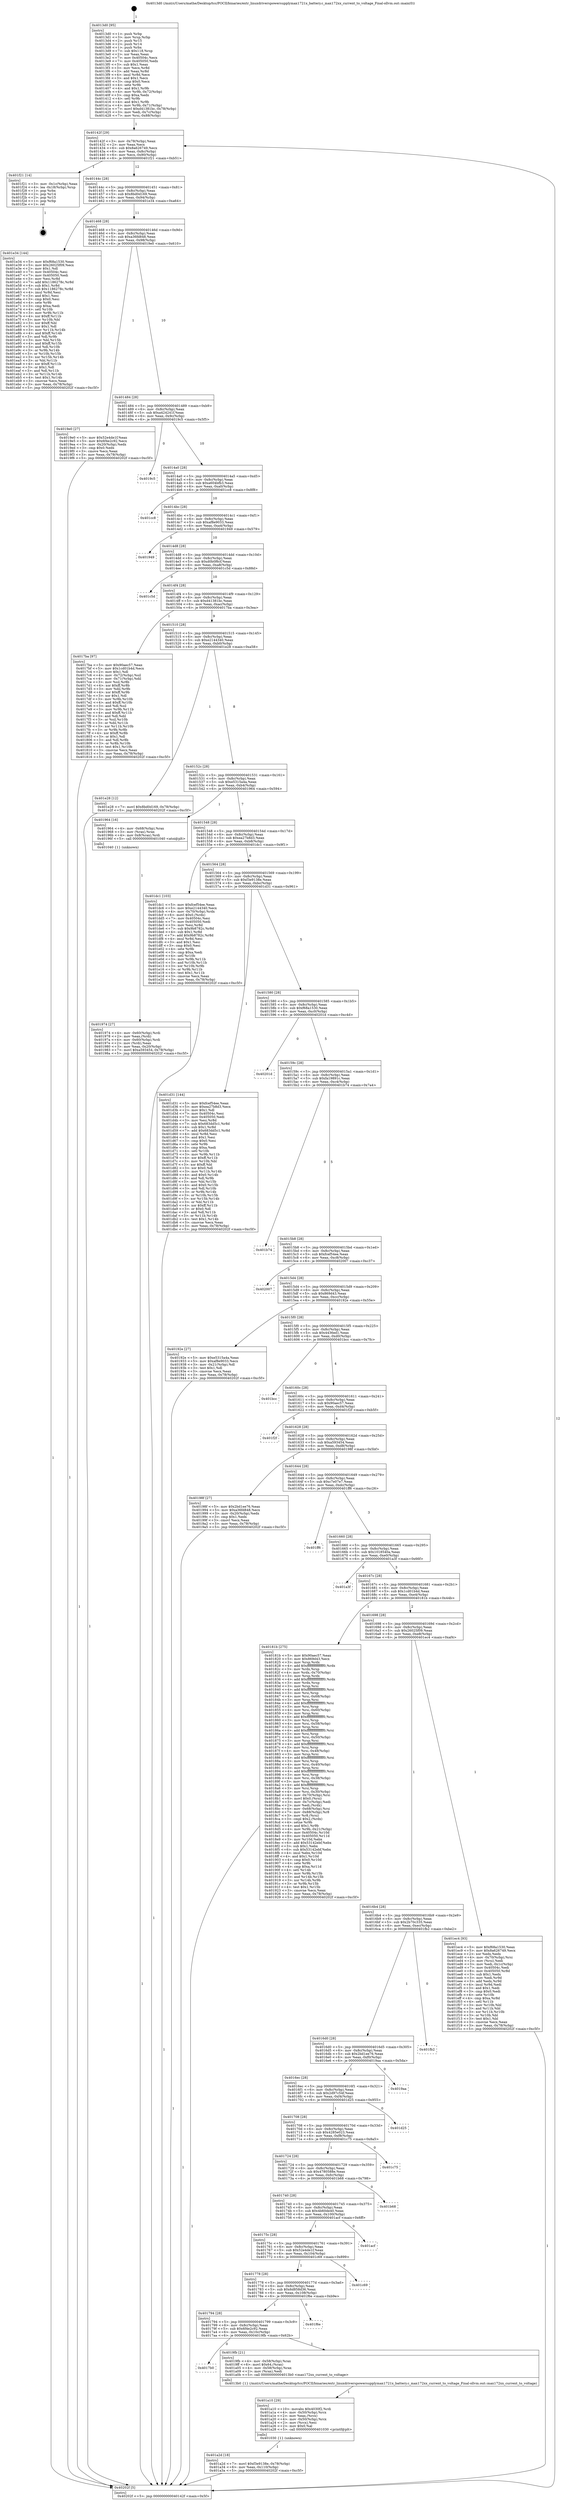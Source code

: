 digraph "0x4013d0" {
  label = "0x4013d0 (/mnt/c/Users/mathe/Desktop/tcc/POCII/binaries/extr_linuxdriverspowersupplymax1721x_battery.c_max172xx_current_to_voltage_Final-ollvm.out::main(0))"
  labelloc = "t"
  node[shape=record]

  Entry [label="",width=0.3,height=0.3,shape=circle,fillcolor=black,style=filled]
  "0x40142f" [label="{
     0x40142f [29]\l
     | [instrs]\l
     &nbsp;&nbsp;0x40142f \<+3\>: mov -0x78(%rbp),%eax\l
     &nbsp;&nbsp;0x401432 \<+2\>: mov %eax,%ecx\l
     &nbsp;&nbsp;0x401434 \<+6\>: sub $0x8a626749,%ecx\l
     &nbsp;&nbsp;0x40143a \<+6\>: mov %eax,-0x8c(%rbp)\l
     &nbsp;&nbsp;0x401440 \<+6\>: mov %ecx,-0x90(%rbp)\l
     &nbsp;&nbsp;0x401446 \<+6\>: je 0000000000401f21 \<main+0xb51\>\l
  }"]
  "0x401f21" [label="{
     0x401f21 [14]\l
     | [instrs]\l
     &nbsp;&nbsp;0x401f21 \<+3\>: mov -0x1c(%rbp),%eax\l
     &nbsp;&nbsp;0x401f24 \<+4\>: lea -0x18(%rbp),%rsp\l
     &nbsp;&nbsp;0x401f28 \<+1\>: pop %rbx\l
     &nbsp;&nbsp;0x401f29 \<+2\>: pop %r14\l
     &nbsp;&nbsp;0x401f2b \<+2\>: pop %r15\l
     &nbsp;&nbsp;0x401f2d \<+1\>: pop %rbp\l
     &nbsp;&nbsp;0x401f2e \<+1\>: ret\l
  }"]
  "0x40144c" [label="{
     0x40144c [28]\l
     | [instrs]\l
     &nbsp;&nbsp;0x40144c \<+5\>: jmp 0000000000401451 \<main+0x81\>\l
     &nbsp;&nbsp;0x401451 \<+6\>: mov -0x8c(%rbp),%eax\l
     &nbsp;&nbsp;0x401457 \<+5\>: sub $0x8bd0d169,%eax\l
     &nbsp;&nbsp;0x40145c \<+6\>: mov %eax,-0x94(%rbp)\l
     &nbsp;&nbsp;0x401462 \<+6\>: je 0000000000401e34 \<main+0xa64\>\l
  }"]
  Exit [label="",width=0.3,height=0.3,shape=circle,fillcolor=black,style=filled,peripheries=2]
  "0x401e34" [label="{
     0x401e34 [144]\l
     | [instrs]\l
     &nbsp;&nbsp;0x401e34 \<+5\>: mov $0xf68a1530,%eax\l
     &nbsp;&nbsp;0x401e39 \<+5\>: mov $0x26025f09,%ecx\l
     &nbsp;&nbsp;0x401e3e \<+2\>: mov $0x1,%dl\l
     &nbsp;&nbsp;0x401e40 \<+7\>: mov 0x40504c,%esi\l
     &nbsp;&nbsp;0x401e47 \<+7\>: mov 0x405050,%edi\l
     &nbsp;&nbsp;0x401e4e \<+3\>: mov %esi,%r8d\l
     &nbsp;&nbsp;0x401e51 \<+7\>: add $0x1186278c,%r8d\l
     &nbsp;&nbsp;0x401e58 \<+4\>: sub $0x1,%r8d\l
     &nbsp;&nbsp;0x401e5c \<+7\>: sub $0x1186278c,%r8d\l
     &nbsp;&nbsp;0x401e63 \<+4\>: imul %r8d,%esi\l
     &nbsp;&nbsp;0x401e67 \<+3\>: and $0x1,%esi\l
     &nbsp;&nbsp;0x401e6a \<+3\>: cmp $0x0,%esi\l
     &nbsp;&nbsp;0x401e6d \<+4\>: sete %r9b\l
     &nbsp;&nbsp;0x401e71 \<+3\>: cmp $0xa,%edi\l
     &nbsp;&nbsp;0x401e74 \<+4\>: setl %r10b\l
     &nbsp;&nbsp;0x401e78 \<+3\>: mov %r9b,%r11b\l
     &nbsp;&nbsp;0x401e7b \<+4\>: xor $0xff,%r11b\l
     &nbsp;&nbsp;0x401e7f \<+3\>: mov %r10b,%bl\l
     &nbsp;&nbsp;0x401e82 \<+3\>: xor $0xff,%bl\l
     &nbsp;&nbsp;0x401e85 \<+3\>: xor $0x1,%dl\l
     &nbsp;&nbsp;0x401e88 \<+3\>: mov %r11b,%r14b\l
     &nbsp;&nbsp;0x401e8b \<+4\>: and $0xff,%r14b\l
     &nbsp;&nbsp;0x401e8f \<+3\>: and %dl,%r9b\l
     &nbsp;&nbsp;0x401e92 \<+3\>: mov %bl,%r15b\l
     &nbsp;&nbsp;0x401e95 \<+4\>: and $0xff,%r15b\l
     &nbsp;&nbsp;0x401e99 \<+3\>: and %dl,%r10b\l
     &nbsp;&nbsp;0x401e9c \<+3\>: or %r9b,%r14b\l
     &nbsp;&nbsp;0x401e9f \<+3\>: or %r10b,%r15b\l
     &nbsp;&nbsp;0x401ea2 \<+3\>: xor %r15b,%r14b\l
     &nbsp;&nbsp;0x401ea5 \<+3\>: or %bl,%r11b\l
     &nbsp;&nbsp;0x401ea8 \<+4\>: xor $0xff,%r11b\l
     &nbsp;&nbsp;0x401eac \<+3\>: or $0x1,%dl\l
     &nbsp;&nbsp;0x401eaf \<+3\>: and %dl,%r11b\l
     &nbsp;&nbsp;0x401eb2 \<+3\>: or %r11b,%r14b\l
     &nbsp;&nbsp;0x401eb5 \<+4\>: test $0x1,%r14b\l
     &nbsp;&nbsp;0x401eb9 \<+3\>: cmovne %ecx,%eax\l
     &nbsp;&nbsp;0x401ebc \<+3\>: mov %eax,-0x78(%rbp)\l
     &nbsp;&nbsp;0x401ebf \<+5\>: jmp 000000000040202f \<main+0xc5f\>\l
  }"]
  "0x401468" [label="{
     0x401468 [28]\l
     | [instrs]\l
     &nbsp;&nbsp;0x401468 \<+5\>: jmp 000000000040146d \<main+0x9d\>\l
     &nbsp;&nbsp;0x40146d \<+6\>: mov -0x8c(%rbp),%eax\l
     &nbsp;&nbsp;0x401473 \<+5\>: sub $0xa36fd848,%eax\l
     &nbsp;&nbsp;0x401478 \<+6\>: mov %eax,-0x98(%rbp)\l
     &nbsp;&nbsp;0x40147e \<+6\>: je 00000000004019e0 \<main+0x610\>\l
  }"]
  "0x401a2d" [label="{
     0x401a2d [18]\l
     | [instrs]\l
     &nbsp;&nbsp;0x401a2d \<+7\>: movl $0xf3e9138e,-0x78(%rbp)\l
     &nbsp;&nbsp;0x401a34 \<+6\>: mov %eax,-0x110(%rbp)\l
     &nbsp;&nbsp;0x401a3a \<+5\>: jmp 000000000040202f \<main+0xc5f\>\l
  }"]
  "0x4019e0" [label="{
     0x4019e0 [27]\l
     | [instrs]\l
     &nbsp;&nbsp;0x4019e0 \<+5\>: mov $0x52e4de1f,%eax\l
     &nbsp;&nbsp;0x4019e5 \<+5\>: mov $0x6f4e2c92,%ecx\l
     &nbsp;&nbsp;0x4019ea \<+3\>: mov -0x20(%rbp),%edx\l
     &nbsp;&nbsp;0x4019ed \<+3\>: cmp $0x0,%edx\l
     &nbsp;&nbsp;0x4019f0 \<+3\>: cmove %ecx,%eax\l
     &nbsp;&nbsp;0x4019f3 \<+3\>: mov %eax,-0x78(%rbp)\l
     &nbsp;&nbsp;0x4019f6 \<+5\>: jmp 000000000040202f \<main+0xc5f\>\l
  }"]
  "0x401484" [label="{
     0x401484 [28]\l
     | [instrs]\l
     &nbsp;&nbsp;0x401484 \<+5\>: jmp 0000000000401489 \<main+0xb9\>\l
     &nbsp;&nbsp;0x401489 \<+6\>: mov -0x8c(%rbp),%eax\l
     &nbsp;&nbsp;0x40148f \<+5\>: sub $0xa424241f,%eax\l
     &nbsp;&nbsp;0x401494 \<+6\>: mov %eax,-0x9c(%rbp)\l
     &nbsp;&nbsp;0x40149a \<+6\>: je 00000000004019c5 \<main+0x5f5\>\l
  }"]
  "0x401a10" [label="{
     0x401a10 [29]\l
     | [instrs]\l
     &nbsp;&nbsp;0x401a10 \<+10\>: movabs $0x4030f2,%rdi\l
     &nbsp;&nbsp;0x401a1a \<+4\>: mov -0x50(%rbp),%rcx\l
     &nbsp;&nbsp;0x401a1e \<+2\>: mov %eax,(%rcx)\l
     &nbsp;&nbsp;0x401a20 \<+4\>: mov -0x50(%rbp),%rcx\l
     &nbsp;&nbsp;0x401a24 \<+2\>: mov (%rcx),%esi\l
     &nbsp;&nbsp;0x401a26 \<+2\>: mov $0x0,%al\l
     &nbsp;&nbsp;0x401a28 \<+5\>: call 0000000000401030 \<printf@plt\>\l
     | [calls]\l
     &nbsp;&nbsp;0x401030 \{1\} (unknown)\l
  }"]
  "0x4019c5" [label="{
     0x4019c5\l
  }", style=dashed]
  "0x4014a0" [label="{
     0x4014a0 [28]\l
     | [instrs]\l
     &nbsp;&nbsp;0x4014a0 \<+5\>: jmp 00000000004014a5 \<main+0xd5\>\l
     &nbsp;&nbsp;0x4014a5 \<+6\>: mov -0x8c(%rbp),%eax\l
     &nbsp;&nbsp;0x4014ab \<+5\>: sub $0xa604bfb3,%eax\l
     &nbsp;&nbsp;0x4014b0 \<+6\>: mov %eax,-0xa0(%rbp)\l
     &nbsp;&nbsp;0x4014b6 \<+6\>: je 0000000000401cc8 \<main+0x8f8\>\l
  }"]
  "0x4017b0" [label="{
     0x4017b0\l
  }", style=dashed]
  "0x401cc8" [label="{
     0x401cc8\l
  }", style=dashed]
  "0x4014bc" [label="{
     0x4014bc [28]\l
     | [instrs]\l
     &nbsp;&nbsp;0x4014bc \<+5\>: jmp 00000000004014c1 \<main+0xf1\>\l
     &nbsp;&nbsp;0x4014c1 \<+6\>: mov -0x8c(%rbp),%eax\l
     &nbsp;&nbsp;0x4014c7 \<+5\>: sub $0xaf8e9033,%eax\l
     &nbsp;&nbsp;0x4014cc \<+6\>: mov %eax,-0xa4(%rbp)\l
     &nbsp;&nbsp;0x4014d2 \<+6\>: je 0000000000401949 \<main+0x579\>\l
  }"]
  "0x4019fb" [label="{
     0x4019fb [21]\l
     | [instrs]\l
     &nbsp;&nbsp;0x4019fb \<+4\>: mov -0x58(%rbp),%rax\l
     &nbsp;&nbsp;0x4019ff \<+6\>: movl $0x64,(%rax)\l
     &nbsp;&nbsp;0x401a05 \<+4\>: mov -0x58(%rbp),%rax\l
     &nbsp;&nbsp;0x401a09 \<+2\>: mov (%rax),%edi\l
     &nbsp;&nbsp;0x401a0b \<+5\>: call 00000000004013b0 \<max172xx_current_to_voltage\>\l
     | [calls]\l
     &nbsp;&nbsp;0x4013b0 \{1\} (/mnt/c/Users/mathe/Desktop/tcc/POCII/binaries/extr_linuxdriverspowersupplymax1721x_battery.c_max172xx_current_to_voltage_Final-ollvm.out::max172xx_current_to_voltage)\l
  }"]
  "0x401949" [label="{
     0x401949\l
  }", style=dashed]
  "0x4014d8" [label="{
     0x4014d8 [28]\l
     | [instrs]\l
     &nbsp;&nbsp;0x4014d8 \<+5\>: jmp 00000000004014dd \<main+0x10d\>\l
     &nbsp;&nbsp;0x4014dd \<+6\>: mov -0x8c(%rbp),%eax\l
     &nbsp;&nbsp;0x4014e3 \<+5\>: sub $0xd0b0f6cf,%eax\l
     &nbsp;&nbsp;0x4014e8 \<+6\>: mov %eax,-0xa8(%rbp)\l
     &nbsp;&nbsp;0x4014ee \<+6\>: je 0000000000401c5d \<main+0x88d\>\l
  }"]
  "0x401794" [label="{
     0x401794 [28]\l
     | [instrs]\l
     &nbsp;&nbsp;0x401794 \<+5\>: jmp 0000000000401799 \<main+0x3c9\>\l
     &nbsp;&nbsp;0x401799 \<+6\>: mov -0x8c(%rbp),%eax\l
     &nbsp;&nbsp;0x40179f \<+5\>: sub $0x6f4e2c92,%eax\l
     &nbsp;&nbsp;0x4017a4 \<+6\>: mov %eax,-0x10c(%rbp)\l
     &nbsp;&nbsp;0x4017aa \<+6\>: je 00000000004019fb \<main+0x62b\>\l
  }"]
  "0x401c5d" [label="{
     0x401c5d\l
  }", style=dashed]
  "0x4014f4" [label="{
     0x4014f4 [28]\l
     | [instrs]\l
     &nbsp;&nbsp;0x4014f4 \<+5\>: jmp 00000000004014f9 \<main+0x129\>\l
     &nbsp;&nbsp;0x4014f9 \<+6\>: mov -0x8c(%rbp),%eax\l
     &nbsp;&nbsp;0x4014ff \<+5\>: sub $0xd41381bc,%eax\l
     &nbsp;&nbsp;0x401504 \<+6\>: mov %eax,-0xac(%rbp)\l
     &nbsp;&nbsp;0x40150a \<+6\>: je 00000000004017ba \<main+0x3ea\>\l
  }"]
  "0x401f6e" [label="{
     0x401f6e\l
  }", style=dashed]
  "0x4017ba" [label="{
     0x4017ba [97]\l
     | [instrs]\l
     &nbsp;&nbsp;0x4017ba \<+5\>: mov $0x90aec57,%eax\l
     &nbsp;&nbsp;0x4017bf \<+5\>: mov $0x1cd01b4d,%ecx\l
     &nbsp;&nbsp;0x4017c4 \<+2\>: mov $0x1,%dl\l
     &nbsp;&nbsp;0x4017c6 \<+4\>: mov -0x72(%rbp),%sil\l
     &nbsp;&nbsp;0x4017ca \<+4\>: mov -0x71(%rbp),%dil\l
     &nbsp;&nbsp;0x4017ce \<+3\>: mov %sil,%r8b\l
     &nbsp;&nbsp;0x4017d1 \<+4\>: xor $0xff,%r8b\l
     &nbsp;&nbsp;0x4017d5 \<+3\>: mov %dil,%r9b\l
     &nbsp;&nbsp;0x4017d8 \<+4\>: xor $0xff,%r9b\l
     &nbsp;&nbsp;0x4017dc \<+3\>: xor $0x1,%dl\l
     &nbsp;&nbsp;0x4017df \<+3\>: mov %r8b,%r10b\l
     &nbsp;&nbsp;0x4017e2 \<+4\>: and $0xff,%r10b\l
     &nbsp;&nbsp;0x4017e6 \<+3\>: and %dl,%sil\l
     &nbsp;&nbsp;0x4017e9 \<+3\>: mov %r9b,%r11b\l
     &nbsp;&nbsp;0x4017ec \<+4\>: and $0xff,%r11b\l
     &nbsp;&nbsp;0x4017f0 \<+3\>: and %dl,%dil\l
     &nbsp;&nbsp;0x4017f3 \<+3\>: or %sil,%r10b\l
     &nbsp;&nbsp;0x4017f6 \<+3\>: or %dil,%r11b\l
     &nbsp;&nbsp;0x4017f9 \<+3\>: xor %r11b,%r10b\l
     &nbsp;&nbsp;0x4017fc \<+3\>: or %r9b,%r8b\l
     &nbsp;&nbsp;0x4017ff \<+4\>: xor $0xff,%r8b\l
     &nbsp;&nbsp;0x401803 \<+3\>: or $0x1,%dl\l
     &nbsp;&nbsp;0x401806 \<+3\>: and %dl,%r8b\l
     &nbsp;&nbsp;0x401809 \<+3\>: or %r8b,%r10b\l
     &nbsp;&nbsp;0x40180c \<+4\>: test $0x1,%r10b\l
     &nbsp;&nbsp;0x401810 \<+3\>: cmovne %ecx,%eax\l
     &nbsp;&nbsp;0x401813 \<+3\>: mov %eax,-0x78(%rbp)\l
     &nbsp;&nbsp;0x401816 \<+5\>: jmp 000000000040202f \<main+0xc5f\>\l
  }"]
  "0x401510" [label="{
     0x401510 [28]\l
     | [instrs]\l
     &nbsp;&nbsp;0x401510 \<+5\>: jmp 0000000000401515 \<main+0x145\>\l
     &nbsp;&nbsp;0x401515 \<+6\>: mov -0x8c(%rbp),%eax\l
     &nbsp;&nbsp;0x40151b \<+5\>: sub $0xe2144340,%eax\l
     &nbsp;&nbsp;0x401520 \<+6\>: mov %eax,-0xb0(%rbp)\l
     &nbsp;&nbsp;0x401526 \<+6\>: je 0000000000401e28 \<main+0xa58\>\l
  }"]
  "0x40202f" [label="{
     0x40202f [5]\l
     | [instrs]\l
     &nbsp;&nbsp;0x40202f \<+5\>: jmp 000000000040142f \<main+0x5f\>\l
  }"]
  "0x4013d0" [label="{
     0x4013d0 [95]\l
     | [instrs]\l
     &nbsp;&nbsp;0x4013d0 \<+1\>: push %rbp\l
     &nbsp;&nbsp;0x4013d1 \<+3\>: mov %rsp,%rbp\l
     &nbsp;&nbsp;0x4013d4 \<+2\>: push %r15\l
     &nbsp;&nbsp;0x4013d6 \<+2\>: push %r14\l
     &nbsp;&nbsp;0x4013d8 \<+1\>: push %rbx\l
     &nbsp;&nbsp;0x4013d9 \<+7\>: sub $0x118,%rsp\l
     &nbsp;&nbsp;0x4013e0 \<+2\>: xor %eax,%eax\l
     &nbsp;&nbsp;0x4013e2 \<+7\>: mov 0x40504c,%ecx\l
     &nbsp;&nbsp;0x4013e9 \<+7\>: mov 0x405050,%edx\l
     &nbsp;&nbsp;0x4013f0 \<+3\>: sub $0x1,%eax\l
     &nbsp;&nbsp;0x4013f3 \<+3\>: mov %ecx,%r8d\l
     &nbsp;&nbsp;0x4013f6 \<+3\>: add %eax,%r8d\l
     &nbsp;&nbsp;0x4013f9 \<+4\>: imul %r8d,%ecx\l
     &nbsp;&nbsp;0x4013fd \<+3\>: and $0x1,%ecx\l
     &nbsp;&nbsp;0x401400 \<+3\>: cmp $0x0,%ecx\l
     &nbsp;&nbsp;0x401403 \<+4\>: sete %r9b\l
     &nbsp;&nbsp;0x401407 \<+4\>: and $0x1,%r9b\l
     &nbsp;&nbsp;0x40140b \<+4\>: mov %r9b,-0x72(%rbp)\l
     &nbsp;&nbsp;0x40140f \<+3\>: cmp $0xa,%edx\l
     &nbsp;&nbsp;0x401412 \<+4\>: setl %r9b\l
     &nbsp;&nbsp;0x401416 \<+4\>: and $0x1,%r9b\l
     &nbsp;&nbsp;0x40141a \<+4\>: mov %r9b,-0x71(%rbp)\l
     &nbsp;&nbsp;0x40141e \<+7\>: movl $0xd41381bc,-0x78(%rbp)\l
     &nbsp;&nbsp;0x401425 \<+3\>: mov %edi,-0x7c(%rbp)\l
     &nbsp;&nbsp;0x401428 \<+7\>: mov %rsi,-0x88(%rbp)\l
  }"]
  "0x401778" [label="{
     0x401778 [28]\l
     | [instrs]\l
     &nbsp;&nbsp;0x401778 \<+5\>: jmp 000000000040177d \<main+0x3ad\>\l
     &nbsp;&nbsp;0x40177d \<+6\>: mov -0x8c(%rbp),%eax\l
     &nbsp;&nbsp;0x401783 \<+5\>: sub $0x6d858d36,%eax\l
     &nbsp;&nbsp;0x401788 \<+6\>: mov %eax,-0x108(%rbp)\l
     &nbsp;&nbsp;0x40178e \<+6\>: je 0000000000401f6e \<main+0xb9e\>\l
  }"]
  "0x401e28" [label="{
     0x401e28 [12]\l
     | [instrs]\l
     &nbsp;&nbsp;0x401e28 \<+7\>: movl $0x8bd0d169,-0x78(%rbp)\l
     &nbsp;&nbsp;0x401e2f \<+5\>: jmp 000000000040202f \<main+0xc5f\>\l
  }"]
  "0x40152c" [label="{
     0x40152c [28]\l
     | [instrs]\l
     &nbsp;&nbsp;0x40152c \<+5\>: jmp 0000000000401531 \<main+0x161\>\l
     &nbsp;&nbsp;0x401531 \<+6\>: mov -0x8c(%rbp),%eax\l
     &nbsp;&nbsp;0x401537 \<+5\>: sub $0xe5315a4a,%eax\l
     &nbsp;&nbsp;0x40153c \<+6\>: mov %eax,-0xb4(%rbp)\l
     &nbsp;&nbsp;0x401542 \<+6\>: je 0000000000401964 \<main+0x594\>\l
  }"]
  "0x401c69" [label="{
     0x401c69\l
  }", style=dashed]
  "0x401964" [label="{
     0x401964 [16]\l
     | [instrs]\l
     &nbsp;&nbsp;0x401964 \<+4\>: mov -0x68(%rbp),%rax\l
     &nbsp;&nbsp;0x401968 \<+3\>: mov (%rax),%rax\l
     &nbsp;&nbsp;0x40196b \<+4\>: mov 0x8(%rax),%rdi\l
     &nbsp;&nbsp;0x40196f \<+5\>: call 0000000000401040 \<atoi@plt\>\l
     | [calls]\l
     &nbsp;&nbsp;0x401040 \{1\} (unknown)\l
  }"]
  "0x401548" [label="{
     0x401548 [28]\l
     | [instrs]\l
     &nbsp;&nbsp;0x401548 \<+5\>: jmp 000000000040154d \<main+0x17d\>\l
     &nbsp;&nbsp;0x40154d \<+6\>: mov -0x8c(%rbp),%eax\l
     &nbsp;&nbsp;0x401553 \<+5\>: sub $0xea27b8d3,%eax\l
     &nbsp;&nbsp;0x401558 \<+6\>: mov %eax,-0xb8(%rbp)\l
     &nbsp;&nbsp;0x40155e \<+6\>: je 0000000000401dc1 \<main+0x9f1\>\l
  }"]
  "0x40175c" [label="{
     0x40175c [28]\l
     | [instrs]\l
     &nbsp;&nbsp;0x40175c \<+5\>: jmp 0000000000401761 \<main+0x391\>\l
     &nbsp;&nbsp;0x401761 \<+6\>: mov -0x8c(%rbp),%eax\l
     &nbsp;&nbsp;0x401767 \<+5\>: sub $0x52e4de1f,%eax\l
     &nbsp;&nbsp;0x40176c \<+6\>: mov %eax,-0x104(%rbp)\l
     &nbsp;&nbsp;0x401772 \<+6\>: je 0000000000401c69 \<main+0x899\>\l
  }"]
  "0x401dc1" [label="{
     0x401dc1 [103]\l
     | [instrs]\l
     &nbsp;&nbsp;0x401dc1 \<+5\>: mov $0xfcef54ee,%eax\l
     &nbsp;&nbsp;0x401dc6 \<+5\>: mov $0xe2144340,%ecx\l
     &nbsp;&nbsp;0x401dcb \<+4\>: mov -0x70(%rbp),%rdx\l
     &nbsp;&nbsp;0x401dcf \<+6\>: movl $0x0,(%rdx)\l
     &nbsp;&nbsp;0x401dd5 \<+7\>: mov 0x40504c,%esi\l
     &nbsp;&nbsp;0x401ddc \<+7\>: mov 0x405050,%edi\l
     &nbsp;&nbsp;0x401de3 \<+3\>: mov %esi,%r8d\l
     &nbsp;&nbsp;0x401de6 \<+7\>: sub $0x9b8782c,%r8d\l
     &nbsp;&nbsp;0x401ded \<+4\>: sub $0x1,%r8d\l
     &nbsp;&nbsp;0x401df1 \<+7\>: add $0x9b8782c,%r8d\l
     &nbsp;&nbsp;0x401df8 \<+4\>: imul %r8d,%esi\l
     &nbsp;&nbsp;0x401dfc \<+3\>: and $0x1,%esi\l
     &nbsp;&nbsp;0x401dff \<+3\>: cmp $0x0,%esi\l
     &nbsp;&nbsp;0x401e02 \<+4\>: sete %r9b\l
     &nbsp;&nbsp;0x401e06 \<+3\>: cmp $0xa,%edi\l
     &nbsp;&nbsp;0x401e09 \<+4\>: setl %r10b\l
     &nbsp;&nbsp;0x401e0d \<+3\>: mov %r9b,%r11b\l
     &nbsp;&nbsp;0x401e10 \<+3\>: and %r10b,%r11b\l
     &nbsp;&nbsp;0x401e13 \<+3\>: xor %r10b,%r9b\l
     &nbsp;&nbsp;0x401e16 \<+3\>: or %r9b,%r11b\l
     &nbsp;&nbsp;0x401e19 \<+4\>: test $0x1,%r11b\l
     &nbsp;&nbsp;0x401e1d \<+3\>: cmovne %ecx,%eax\l
     &nbsp;&nbsp;0x401e20 \<+3\>: mov %eax,-0x78(%rbp)\l
     &nbsp;&nbsp;0x401e23 \<+5\>: jmp 000000000040202f \<main+0xc5f\>\l
  }"]
  "0x401564" [label="{
     0x401564 [28]\l
     | [instrs]\l
     &nbsp;&nbsp;0x401564 \<+5\>: jmp 0000000000401569 \<main+0x199\>\l
     &nbsp;&nbsp;0x401569 \<+6\>: mov -0x8c(%rbp),%eax\l
     &nbsp;&nbsp;0x40156f \<+5\>: sub $0xf3e9138e,%eax\l
     &nbsp;&nbsp;0x401574 \<+6\>: mov %eax,-0xbc(%rbp)\l
     &nbsp;&nbsp;0x40157a \<+6\>: je 0000000000401d31 \<main+0x961\>\l
  }"]
  "0x401acf" [label="{
     0x401acf\l
  }", style=dashed]
  "0x401d31" [label="{
     0x401d31 [144]\l
     | [instrs]\l
     &nbsp;&nbsp;0x401d31 \<+5\>: mov $0xfcef54ee,%eax\l
     &nbsp;&nbsp;0x401d36 \<+5\>: mov $0xea27b8d3,%ecx\l
     &nbsp;&nbsp;0x401d3b \<+2\>: mov $0x1,%dl\l
     &nbsp;&nbsp;0x401d3d \<+7\>: mov 0x40504c,%esi\l
     &nbsp;&nbsp;0x401d44 \<+7\>: mov 0x405050,%edi\l
     &nbsp;&nbsp;0x401d4b \<+3\>: mov %esi,%r8d\l
     &nbsp;&nbsp;0x401d4e \<+7\>: sub $0x683dd5c1,%r8d\l
     &nbsp;&nbsp;0x401d55 \<+4\>: sub $0x1,%r8d\l
     &nbsp;&nbsp;0x401d59 \<+7\>: add $0x683dd5c1,%r8d\l
     &nbsp;&nbsp;0x401d60 \<+4\>: imul %r8d,%esi\l
     &nbsp;&nbsp;0x401d64 \<+3\>: and $0x1,%esi\l
     &nbsp;&nbsp;0x401d67 \<+3\>: cmp $0x0,%esi\l
     &nbsp;&nbsp;0x401d6a \<+4\>: sete %r9b\l
     &nbsp;&nbsp;0x401d6e \<+3\>: cmp $0xa,%edi\l
     &nbsp;&nbsp;0x401d71 \<+4\>: setl %r10b\l
     &nbsp;&nbsp;0x401d75 \<+3\>: mov %r9b,%r11b\l
     &nbsp;&nbsp;0x401d78 \<+4\>: xor $0xff,%r11b\l
     &nbsp;&nbsp;0x401d7c \<+3\>: mov %r10b,%bl\l
     &nbsp;&nbsp;0x401d7f \<+3\>: xor $0xff,%bl\l
     &nbsp;&nbsp;0x401d82 \<+3\>: xor $0x0,%dl\l
     &nbsp;&nbsp;0x401d85 \<+3\>: mov %r11b,%r14b\l
     &nbsp;&nbsp;0x401d88 \<+4\>: and $0x0,%r14b\l
     &nbsp;&nbsp;0x401d8c \<+3\>: and %dl,%r9b\l
     &nbsp;&nbsp;0x401d8f \<+3\>: mov %bl,%r15b\l
     &nbsp;&nbsp;0x401d92 \<+4\>: and $0x0,%r15b\l
     &nbsp;&nbsp;0x401d96 \<+3\>: and %dl,%r10b\l
     &nbsp;&nbsp;0x401d99 \<+3\>: or %r9b,%r14b\l
     &nbsp;&nbsp;0x401d9c \<+3\>: or %r10b,%r15b\l
     &nbsp;&nbsp;0x401d9f \<+3\>: xor %r15b,%r14b\l
     &nbsp;&nbsp;0x401da2 \<+3\>: or %bl,%r11b\l
     &nbsp;&nbsp;0x401da5 \<+4\>: xor $0xff,%r11b\l
     &nbsp;&nbsp;0x401da9 \<+3\>: or $0x0,%dl\l
     &nbsp;&nbsp;0x401dac \<+3\>: and %dl,%r11b\l
     &nbsp;&nbsp;0x401daf \<+3\>: or %r11b,%r14b\l
     &nbsp;&nbsp;0x401db2 \<+4\>: test $0x1,%r14b\l
     &nbsp;&nbsp;0x401db6 \<+3\>: cmovne %ecx,%eax\l
     &nbsp;&nbsp;0x401db9 \<+3\>: mov %eax,-0x78(%rbp)\l
     &nbsp;&nbsp;0x401dbc \<+5\>: jmp 000000000040202f \<main+0xc5f\>\l
  }"]
  "0x401580" [label="{
     0x401580 [28]\l
     | [instrs]\l
     &nbsp;&nbsp;0x401580 \<+5\>: jmp 0000000000401585 \<main+0x1b5\>\l
     &nbsp;&nbsp;0x401585 \<+6\>: mov -0x8c(%rbp),%eax\l
     &nbsp;&nbsp;0x40158b \<+5\>: sub $0xf68a1530,%eax\l
     &nbsp;&nbsp;0x401590 \<+6\>: mov %eax,-0xc0(%rbp)\l
     &nbsp;&nbsp;0x401596 \<+6\>: je 000000000040201d \<main+0xc4d\>\l
  }"]
  "0x401740" [label="{
     0x401740 [28]\l
     | [instrs]\l
     &nbsp;&nbsp;0x401740 \<+5\>: jmp 0000000000401745 \<main+0x375\>\l
     &nbsp;&nbsp;0x401745 \<+6\>: mov -0x8c(%rbp),%eax\l
     &nbsp;&nbsp;0x40174b \<+5\>: sub $0x4b60de40,%eax\l
     &nbsp;&nbsp;0x401750 \<+6\>: mov %eax,-0x100(%rbp)\l
     &nbsp;&nbsp;0x401756 \<+6\>: je 0000000000401acf \<main+0x6ff\>\l
  }"]
  "0x40201d" [label="{
     0x40201d\l
  }", style=dashed]
  "0x40159c" [label="{
     0x40159c [28]\l
     | [instrs]\l
     &nbsp;&nbsp;0x40159c \<+5\>: jmp 00000000004015a1 \<main+0x1d1\>\l
     &nbsp;&nbsp;0x4015a1 \<+6\>: mov -0x8c(%rbp),%eax\l
     &nbsp;&nbsp;0x4015a7 \<+5\>: sub $0xfa19891c,%eax\l
     &nbsp;&nbsp;0x4015ac \<+6\>: mov %eax,-0xc4(%rbp)\l
     &nbsp;&nbsp;0x4015b2 \<+6\>: je 0000000000401b74 \<main+0x7a4\>\l
  }"]
  "0x401b68" [label="{
     0x401b68\l
  }", style=dashed]
  "0x401b74" [label="{
     0x401b74\l
  }", style=dashed]
  "0x4015b8" [label="{
     0x4015b8 [28]\l
     | [instrs]\l
     &nbsp;&nbsp;0x4015b8 \<+5\>: jmp 00000000004015bd \<main+0x1ed\>\l
     &nbsp;&nbsp;0x4015bd \<+6\>: mov -0x8c(%rbp),%eax\l
     &nbsp;&nbsp;0x4015c3 \<+5\>: sub $0xfcef54ee,%eax\l
     &nbsp;&nbsp;0x4015c8 \<+6\>: mov %eax,-0xc8(%rbp)\l
     &nbsp;&nbsp;0x4015ce \<+6\>: je 0000000000402007 \<main+0xc37\>\l
  }"]
  "0x401724" [label="{
     0x401724 [28]\l
     | [instrs]\l
     &nbsp;&nbsp;0x401724 \<+5\>: jmp 0000000000401729 \<main+0x359\>\l
     &nbsp;&nbsp;0x401729 \<+6\>: mov -0x8c(%rbp),%eax\l
     &nbsp;&nbsp;0x40172f \<+5\>: sub $0x4780588e,%eax\l
     &nbsp;&nbsp;0x401734 \<+6\>: mov %eax,-0xfc(%rbp)\l
     &nbsp;&nbsp;0x40173a \<+6\>: je 0000000000401b68 \<main+0x798\>\l
  }"]
  "0x402007" [label="{
     0x402007\l
  }", style=dashed]
  "0x4015d4" [label="{
     0x4015d4 [28]\l
     | [instrs]\l
     &nbsp;&nbsp;0x4015d4 \<+5\>: jmp 00000000004015d9 \<main+0x209\>\l
     &nbsp;&nbsp;0x4015d9 \<+6\>: mov -0x8c(%rbp),%eax\l
     &nbsp;&nbsp;0x4015df \<+5\>: sub $0x869d43,%eax\l
     &nbsp;&nbsp;0x4015e4 \<+6\>: mov %eax,-0xcc(%rbp)\l
     &nbsp;&nbsp;0x4015ea \<+6\>: je 000000000040192e \<main+0x55e\>\l
  }"]
  "0x401c75" [label="{
     0x401c75\l
  }", style=dashed]
  "0x40192e" [label="{
     0x40192e [27]\l
     | [instrs]\l
     &nbsp;&nbsp;0x40192e \<+5\>: mov $0xe5315a4a,%eax\l
     &nbsp;&nbsp;0x401933 \<+5\>: mov $0xaf8e9033,%ecx\l
     &nbsp;&nbsp;0x401938 \<+3\>: mov -0x21(%rbp),%dl\l
     &nbsp;&nbsp;0x40193b \<+3\>: test $0x1,%dl\l
     &nbsp;&nbsp;0x40193e \<+3\>: cmovne %ecx,%eax\l
     &nbsp;&nbsp;0x401941 \<+3\>: mov %eax,-0x78(%rbp)\l
     &nbsp;&nbsp;0x401944 \<+5\>: jmp 000000000040202f \<main+0xc5f\>\l
  }"]
  "0x4015f0" [label="{
     0x4015f0 [28]\l
     | [instrs]\l
     &nbsp;&nbsp;0x4015f0 \<+5\>: jmp 00000000004015f5 \<main+0x225\>\l
     &nbsp;&nbsp;0x4015f5 \<+6\>: mov -0x8c(%rbp),%eax\l
     &nbsp;&nbsp;0x4015fb \<+5\>: sub $0x4436ed1,%eax\l
     &nbsp;&nbsp;0x401600 \<+6\>: mov %eax,-0xd0(%rbp)\l
     &nbsp;&nbsp;0x401606 \<+6\>: je 0000000000401bcc \<main+0x7fc\>\l
  }"]
  "0x401708" [label="{
     0x401708 [28]\l
     | [instrs]\l
     &nbsp;&nbsp;0x401708 \<+5\>: jmp 000000000040170d \<main+0x33d\>\l
     &nbsp;&nbsp;0x40170d \<+6\>: mov -0x8c(%rbp),%eax\l
     &nbsp;&nbsp;0x401713 \<+5\>: sub $0x4285e023,%eax\l
     &nbsp;&nbsp;0x401718 \<+6\>: mov %eax,-0xf8(%rbp)\l
     &nbsp;&nbsp;0x40171e \<+6\>: je 0000000000401c75 \<main+0x8a5\>\l
  }"]
  "0x401bcc" [label="{
     0x401bcc\l
  }", style=dashed]
  "0x40160c" [label="{
     0x40160c [28]\l
     | [instrs]\l
     &nbsp;&nbsp;0x40160c \<+5\>: jmp 0000000000401611 \<main+0x241\>\l
     &nbsp;&nbsp;0x401611 \<+6\>: mov -0x8c(%rbp),%eax\l
     &nbsp;&nbsp;0x401617 \<+5\>: sub $0x90aec57,%eax\l
     &nbsp;&nbsp;0x40161c \<+6\>: mov %eax,-0xd4(%rbp)\l
     &nbsp;&nbsp;0x401622 \<+6\>: je 0000000000401f2f \<main+0xb5f\>\l
  }"]
  "0x401d25" [label="{
     0x401d25\l
  }", style=dashed]
  "0x401f2f" [label="{
     0x401f2f\l
  }", style=dashed]
  "0x401628" [label="{
     0x401628 [28]\l
     | [instrs]\l
     &nbsp;&nbsp;0x401628 \<+5\>: jmp 000000000040162d \<main+0x25d\>\l
     &nbsp;&nbsp;0x40162d \<+6\>: mov -0x8c(%rbp),%eax\l
     &nbsp;&nbsp;0x401633 \<+5\>: sub $0xa593454,%eax\l
     &nbsp;&nbsp;0x401638 \<+6\>: mov %eax,-0xd8(%rbp)\l
     &nbsp;&nbsp;0x40163e \<+6\>: je 000000000040198f \<main+0x5bf\>\l
  }"]
  "0x4016ec" [label="{
     0x4016ec [28]\l
     | [instrs]\l
     &nbsp;&nbsp;0x4016ec \<+5\>: jmp 00000000004016f1 \<main+0x321\>\l
     &nbsp;&nbsp;0x4016f1 \<+6\>: mov -0x8c(%rbp),%eax\l
     &nbsp;&nbsp;0x4016f7 \<+5\>: sub $0x2d97c54f,%eax\l
     &nbsp;&nbsp;0x4016fc \<+6\>: mov %eax,-0xf4(%rbp)\l
     &nbsp;&nbsp;0x401702 \<+6\>: je 0000000000401d25 \<main+0x955\>\l
  }"]
  "0x40198f" [label="{
     0x40198f [27]\l
     | [instrs]\l
     &nbsp;&nbsp;0x40198f \<+5\>: mov $0x2bd1ee76,%eax\l
     &nbsp;&nbsp;0x401994 \<+5\>: mov $0xa36fd848,%ecx\l
     &nbsp;&nbsp;0x401999 \<+3\>: mov -0x20(%rbp),%edx\l
     &nbsp;&nbsp;0x40199c \<+3\>: cmp $0x1,%edx\l
     &nbsp;&nbsp;0x40199f \<+3\>: cmovl %ecx,%eax\l
     &nbsp;&nbsp;0x4019a2 \<+3\>: mov %eax,-0x78(%rbp)\l
     &nbsp;&nbsp;0x4019a5 \<+5\>: jmp 000000000040202f \<main+0xc5f\>\l
  }"]
  "0x401644" [label="{
     0x401644 [28]\l
     | [instrs]\l
     &nbsp;&nbsp;0x401644 \<+5\>: jmp 0000000000401649 \<main+0x279\>\l
     &nbsp;&nbsp;0x401649 \<+6\>: mov -0x8c(%rbp),%eax\l
     &nbsp;&nbsp;0x40164f \<+5\>: sub $0xc7e07e7,%eax\l
     &nbsp;&nbsp;0x401654 \<+6\>: mov %eax,-0xdc(%rbp)\l
     &nbsp;&nbsp;0x40165a \<+6\>: je 0000000000401ff6 \<main+0xc26\>\l
  }"]
  "0x4019aa" [label="{
     0x4019aa\l
  }", style=dashed]
  "0x401ff6" [label="{
     0x401ff6\l
  }", style=dashed]
  "0x401660" [label="{
     0x401660 [28]\l
     | [instrs]\l
     &nbsp;&nbsp;0x401660 \<+5\>: jmp 0000000000401665 \<main+0x295\>\l
     &nbsp;&nbsp;0x401665 \<+6\>: mov -0x8c(%rbp),%eax\l
     &nbsp;&nbsp;0x40166b \<+5\>: sub $0x1018540a,%eax\l
     &nbsp;&nbsp;0x401670 \<+6\>: mov %eax,-0xe0(%rbp)\l
     &nbsp;&nbsp;0x401676 \<+6\>: je 0000000000401a3f \<main+0x66f\>\l
  }"]
  "0x4016d0" [label="{
     0x4016d0 [28]\l
     | [instrs]\l
     &nbsp;&nbsp;0x4016d0 \<+5\>: jmp 00000000004016d5 \<main+0x305\>\l
     &nbsp;&nbsp;0x4016d5 \<+6\>: mov -0x8c(%rbp),%eax\l
     &nbsp;&nbsp;0x4016db \<+5\>: sub $0x2bd1ee76,%eax\l
     &nbsp;&nbsp;0x4016e0 \<+6\>: mov %eax,-0xf0(%rbp)\l
     &nbsp;&nbsp;0x4016e6 \<+6\>: je 00000000004019aa \<main+0x5da\>\l
  }"]
  "0x401a3f" [label="{
     0x401a3f\l
  }", style=dashed]
  "0x40167c" [label="{
     0x40167c [28]\l
     | [instrs]\l
     &nbsp;&nbsp;0x40167c \<+5\>: jmp 0000000000401681 \<main+0x2b1\>\l
     &nbsp;&nbsp;0x401681 \<+6\>: mov -0x8c(%rbp),%eax\l
     &nbsp;&nbsp;0x401687 \<+5\>: sub $0x1cd01b4d,%eax\l
     &nbsp;&nbsp;0x40168c \<+6\>: mov %eax,-0xe4(%rbp)\l
     &nbsp;&nbsp;0x401692 \<+6\>: je 000000000040181b \<main+0x44b\>\l
  }"]
  "0x401fb2" [label="{
     0x401fb2\l
  }", style=dashed]
  "0x40181b" [label="{
     0x40181b [275]\l
     | [instrs]\l
     &nbsp;&nbsp;0x40181b \<+5\>: mov $0x90aec57,%eax\l
     &nbsp;&nbsp;0x401820 \<+5\>: mov $0x869d43,%ecx\l
     &nbsp;&nbsp;0x401825 \<+3\>: mov %rsp,%rdx\l
     &nbsp;&nbsp;0x401828 \<+4\>: add $0xfffffffffffffff0,%rdx\l
     &nbsp;&nbsp;0x40182c \<+3\>: mov %rdx,%rsp\l
     &nbsp;&nbsp;0x40182f \<+4\>: mov %rdx,-0x70(%rbp)\l
     &nbsp;&nbsp;0x401833 \<+3\>: mov %rsp,%rdx\l
     &nbsp;&nbsp;0x401836 \<+4\>: add $0xfffffffffffffff0,%rdx\l
     &nbsp;&nbsp;0x40183a \<+3\>: mov %rdx,%rsp\l
     &nbsp;&nbsp;0x40183d \<+3\>: mov %rsp,%rsi\l
     &nbsp;&nbsp;0x401840 \<+4\>: add $0xfffffffffffffff0,%rsi\l
     &nbsp;&nbsp;0x401844 \<+3\>: mov %rsi,%rsp\l
     &nbsp;&nbsp;0x401847 \<+4\>: mov %rsi,-0x68(%rbp)\l
     &nbsp;&nbsp;0x40184b \<+3\>: mov %rsp,%rsi\l
     &nbsp;&nbsp;0x40184e \<+4\>: add $0xfffffffffffffff0,%rsi\l
     &nbsp;&nbsp;0x401852 \<+3\>: mov %rsi,%rsp\l
     &nbsp;&nbsp;0x401855 \<+4\>: mov %rsi,-0x60(%rbp)\l
     &nbsp;&nbsp;0x401859 \<+3\>: mov %rsp,%rsi\l
     &nbsp;&nbsp;0x40185c \<+4\>: add $0xfffffffffffffff0,%rsi\l
     &nbsp;&nbsp;0x401860 \<+3\>: mov %rsi,%rsp\l
     &nbsp;&nbsp;0x401863 \<+4\>: mov %rsi,-0x58(%rbp)\l
     &nbsp;&nbsp;0x401867 \<+3\>: mov %rsp,%rsi\l
     &nbsp;&nbsp;0x40186a \<+4\>: add $0xfffffffffffffff0,%rsi\l
     &nbsp;&nbsp;0x40186e \<+3\>: mov %rsi,%rsp\l
     &nbsp;&nbsp;0x401871 \<+4\>: mov %rsi,-0x50(%rbp)\l
     &nbsp;&nbsp;0x401875 \<+3\>: mov %rsp,%rsi\l
     &nbsp;&nbsp;0x401878 \<+4\>: add $0xfffffffffffffff0,%rsi\l
     &nbsp;&nbsp;0x40187c \<+3\>: mov %rsi,%rsp\l
     &nbsp;&nbsp;0x40187f \<+4\>: mov %rsi,-0x48(%rbp)\l
     &nbsp;&nbsp;0x401883 \<+3\>: mov %rsp,%rsi\l
     &nbsp;&nbsp;0x401886 \<+4\>: add $0xfffffffffffffff0,%rsi\l
     &nbsp;&nbsp;0x40188a \<+3\>: mov %rsi,%rsp\l
     &nbsp;&nbsp;0x40188d \<+4\>: mov %rsi,-0x40(%rbp)\l
     &nbsp;&nbsp;0x401891 \<+3\>: mov %rsp,%rsi\l
     &nbsp;&nbsp;0x401894 \<+4\>: add $0xfffffffffffffff0,%rsi\l
     &nbsp;&nbsp;0x401898 \<+3\>: mov %rsi,%rsp\l
     &nbsp;&nbsp;0x40189b \<+4\>: mov %rsi,-0x38(%rbp)\l
     &nbsp;&nbsp;0x40189f \<+3\>: mov %rsp,%rsi\l
     &nbsp;&nbsp;0x4018a2 \<+4\>: add $0xfffffffffffffff0,%rsi\l
     &nbsp;&nbsp;0x4018a6 \<+3\>: mov %rsi,%rsp\l
     &nbsp;&nbsp;0x4018a9 \<+4\>: mov %rsi,-0x30(%rbp)\l
     &nbsp;&nbsp;0x4018ad \<+4\>: mov -0x70(%rbp),%rsi\l
     &nbsp;&nbsp;0x4018b1 \<+6\>: movl $0x0,(%rsi)\l
     &nbsp;&nbsp;0x4018b7 \<+3\>: mov -0x7c(%rbp),%edi\l
     &nbsp;&nbsp;0x4018ba \<+2\>: mov %edi,(%rdx)\l
     &nbsp;&nbsp;0x4018bc \<+4\>: mov -0x68(%rbp),%rsi\l
     &nbsp;&nbsp;0x4018c0 \<+7\>: mov -0x88(%rbp),%r8\l
     &nbsp;&nbsp;0x4018c7 \<+3\>: mov %r8,(%rsi)\l
     &nbsp;&nbsp;0x4018ca \<+3\>: cmpl $0x2,(%rdx)\l
     &nbsp;&nbsp;0x4018cd \<+4\>: setne %r9b\l
     &nbsp;&nbsp;0x4018d1 \<+4\>: and $0x1,%r9b\l
     &nbsp;&nbsp;0x4018d5 \<+4\>: mov %r9b,-0x21(%rbp)\l
     &nbsp;&nbsp;0x4018d9 \<+8\>: mov 0x40504c,%r10d\l
     &nbsp;&nbsp;0x4018e1 \<+8\>: mov 0x405050,%r11d\l
     &nbsp;&nbsp;0x4018e9 \<+3\>: mov %r10d,%ebx\l
     &nbsp;&nbsp;0x4018ec \<+6\>: add $0x53142ebf,%ebx\l
     &nbsp;&nbsp;0x4018f2 \<+3\>: sub $0x1,%ebx\l
     &nbsp;&nbsp;0x4018f5 \<+6\>: sub $0x53142ebf,%ebx\l
     &nbsp;&nbsp;0x4018fb \<+4\>: imul %ebx,%r10d\l
     &nbsp;&nbsp;0x4018ff \<+4\>: and $0x1,%r10d\l
     &nbsp;&nbsp;0x401903 \<+4\>: cmp $0x0,%r10d\l
     &nbsp;&nbsp;0x401907 \<+4\>: sete %r9b\l
     &nbsp;&nbsp;0x40190b \<+4\>: cmp $0xa,%r11d\l
     &nbsp;&nbsp;0x40190f \<+4\>: setl %r14b\l
     &nbsp;&nbsp;0x401913 \<+3\>: mov %r9b,%r15b\l
     &nbsp;&nbsp;0x401916 \<+3\>: and %r14b,%r15b\l
     &nbsp;&nbsp;0x401919 \<+3\>: xor %r14b,%r9b\l
     &nbsp;&nbsp;0x40191c \<+3\>: or %r9b,%r15b\l
     &nbsp;&nbsp;0x40191f \<+4\>: test $0x1,%r15b\l
     &nbsp;&nbsp;0x401923 \<+3\>: cmovne %ecx,%eax\l
     &nbsp;&nbsp;0x401926 \<+3\>: mov %eax,-0x78(%rbp)\l
     &nbsp;&nbsp;0x401929 \<+5\>: jmp 000000000040202f \<main+0xc5f\>\l
  }"]
  "0x401698" [label="{
     0x401698 [28]\l
     | [instrs]\l
     &nbsp;&nbsp;0x401698 \<+5\>: jmp 000000000040169d \<main+0x2cd\>\l
     &nbsp;&nbsp;0x40169d \<+6\>: mov -0x8c(%rbp),%eax\l
     &nbsp;&nbsp;0x4016a3 \<+5\>: sub $0x26025f09,%eax\l
     &nbsp;&nbsp;0x4016a8 \<+6\>: mov %eax,-0xe8(%rbp)\l
     &nbsp;&nbsp;0x4016ae \<+6\>: je 0000000000401ec4 \<main+0xaf4\>\l
  }"]
  "0x4016b4" [label="{
     0x4016b4 [28]\l
     | [instrs]\l
     &nbsp;&nbsp;0x4016b4 \<+5\>: jmp 00000000004016b9 \<main+0x2e9\>\l
     &nbsp;&nbsp;0x4016b9 \<+6\>: mov -0x8c(%rbp),%eax\l
     &nbsp;&nbsp;0x4016bf \<+5\>: sub $0x2b70c335,%eax\l
     &nbsp;&nbsp;0x4016c4 \<+6\>: mov %eax,-0xec(%rbp)\l
     &nbsp;&nbsp;0x4016ca \<+6\>: je 0000000000401fb2 \<main+0xbe2\>\l
  }"]
  "0x401974" [label="{
     0x401974 [27]\l
     | [instrs]\l
     &nbsp;&nbsp;0x401974 \<+4\>: mov -0x60(%rbp),%rdi\l
     &nbsp;&nbsp;0x401978 \<+2\>: mov %eax,(%rdi)\l
     &nbsp;&nbsp;0x40197a \<+4\>: mov -0x60(%rbp),%rdi\l
     &nbsp;&nbsp;0x40197e \<+2\>: mov (%rdi),%eax\l
     &nbsp;&nbsp;0x401980 \<+3\>: mov %eax,-0x20(%rbp)\l
     &nbsp;&nbsp;0x401983 \<+7\>: movl $0xa593454,-0x78(%rbp)\l
     &nbsp;&nbsp;0x40198a \<+5\>: jmp 000000000040202f \<main+0xc5f\>\l
  }"]
  "0x401ec4" [label="{
     0x401ec4 [93]\l
     | [instrs]\l
     &nbsp;&nbsp;0x401ec4 \<+5\>: mov $0xf68a1530,%eax\l
     &nbsp;&nbsp;0x401ec9 \<+5\>: mov $0x8a626749,%ecx\l
     &nbsp;&nbsp;0x401ece \<+2\>: xor %edx,%edx\l
     &nbsp;&nbsp;0x401ed0 \<+4\>: mov -0x70(%rbp),%rsi\l
     &nbsp;&nbsp;0x401ed4 \<+2\>: mov (%rsi),%edi\l
     &nbsp;&nbsp;0x401ed6 \<+3\>: mov %edi,-0x1c(%rbp)\l
     &nbsp;&nbsp;0x401ed9 \<+7\>: mov 0x40504c,%edi\l
     &nbsp;&nbsp;0x401ee0 \<+8\>: mov 0x405050,%r8d\l
     &nbsp;&nbsp;0x401ee8 \<+3\>: sub $0x1,%edx\l
     &nbsp;&nbsp;0x401eeb \<+3\>: mov %edi,%r9d\l
     &nbsp;&nbsp;0x401eee \<+3\>: add %edx,%r9d\l
     &nbsp;&nbsp;0x401ef1 \<+4\>: imul %r9d,%edi\l
     &nbsp;&nbsp;0x401ef5 \<+3\>: and $0x1,%edi\l
     &nbsp;&nbsp;0x401ef8 \<+3\>: cmp $0x0,%edi\l
     &nbsp;&nbsp;0x401efb \<+4\>: sete %r10b\l
     &nbsp;&nbsp;0x401eff \<+4\>: cmp $0xa,%r8d\l
     &nbsp;&nbsp;0x401f03 \<+4\>: setl %r11b\l
     &nbsp;&nbsp;0x401f07 \<+3\>: mov %r10b,%bl\l
     &nbsp;&nbsp;0x401f0a \<+3\>: and %r11b,%bl\l
     &nbsp;&nbsp;0x401f0d \<+3\>: xor %r11b,%r10b\l
     &nbsp;&nbsp;0x401f10 \<+3\>: or %r10b,%bl\l
     &nbsp;&nbsp;0x401f13 \<+3\>: test $0x1,%bl\l
     &nbsp;&nbsp;0x401f16 \<+3\>: cmovne %ecx,%eax\l
     &nbsp;&nbsp;0x401f19 \<+3\>: mov %eax,-0x78(%rbp)\l
     &nbsp;&nbsp;0x401f1c \<+5\>: jmp 000000000040202f \<main+0xc5f\>\l
  }"]
  Entry -> "0x4013d0" [label=" 1"]
  "0x40142f" -> "0x401f21" [label=" 1"]
  "0x40142f" -> "0x40144c" [label=" 12"]
  "0x401f21" -> Exit [label=" 1"]
  "0x40144c" -> "0x401e34" [label=" 1"]
  "0x40144c" -> "0x401468" [label=" 11"]
  "0x401ec4" -> "0x40202f" [label=" 1"]
  "0x401468" -> "0x4019e0" [label=" 1"]
  "0x401468" -> "0x401484" [label=" 10"]
  "0x401e34" -> "0x40202f" [label=" 1"]
  "0x401484" -> "0x4019c5" [label=" 0"]
  "0x401484" -> "0x4014a0" [label=" 10"]
  "0x401e28" -> "0x40202f" [label=" 1"]
  "0x4014a0" -> "0x401cc8" [label=" 0"]
  "0x4014a0" -> "0x4014bc" [label=" 10"]
  "0x401dc1" -> "0x40202f" [label=" 1"]
  "0x4014bc" -> "0x401949" [label=" 0"]
  "0x4014bc" -> "0x4014d8" [label=" 10"]
  "0x401d31" -> "0x40202f" [label=" 1"]
  "0x4014d8" -> "0x401c5d" [label=" 0"]
  "0x4014d8" -> "0x4014f4" [label=" 10"]
  "0x401a10" -> "0x401a2d" [label=" 1"]
  "0x4014f4" -> "0x4017ba" [label=" 1"]
  "0x4014f4" -> "0x401510" [label=" 9"]
  "0x4017ba" -> "0x40202f" [label=" 1"]
  "0x4013d0" -> "0x40142f" [label=" 1"]
  "0x40202f" -> "0x40142f" [label=" 12"]
  "0x4019fb" -> "0x401a10" [label=" 1"]
  "0x401510" -> "0x401e28" [label=" 1"]
  "0x401510" -> "0x40152c" [label=" 8"]
  "0x401794" -> "0x4019fb" [label=" 1"]
  "0x40152c" -> "0x401964" [label=" 1"]
  "0x40152c" -> "0x401548" [label=" 7"]
  "0x401a2d" -> "0x40202f" [label=" 1"]
  "0x401548" -> "0x401dc1" [label=" 1"]
  "0x401548" -> "0x401564" [label=" 6"]
  "0x401778" -> "0x401f6e" [label=" 0"]
  "0x401564" -> "0x401d31" [label=" 1"]
  "0x401564" -> "0x401580" [label=" 5"]
  "0x401794" -> "0x4017b0" [label=" 0"]
  "0x401580" -> "0x40201d" [label=" 0"]
  "0x401580" -> "0x40159c" [label=" 5"]
  "0x40175c" -> "0x401c69" [label=" 0"]
  "0x40159c" -> "0x401b74" [label=" 0"]
  "0x40159c" -> "0x4015b8" [label=" 5"]
  "0x401778" -> "0x401794" [label=" 1"]
  "0x4015b8" -> "0x402007" [label=" 0"]
  "0x4015b8" -> "0x4015d4" [label=" 5"]
  "0x401740" -> "0x401acf" [label=" 0"]
  "0x4015d4" -> "0x40192e" [label=" 1"]
  "0x4015d4" -> "0x4015f0" [label=" 4"]
  "0x40175c" -> "0x401778" [label=" 1"]
  "0x4015f0" -> "0x401bcc" [label=" 0"]
  "0x4015f0" -> "0x40160c" [label=" 4"]
  "0x401724" -> "0x401b68" [label=" 0"]
  "0x40160c" -> "0x401f2f" [label=" 0"]
  "0x40160c" -> "0x401628" [label=" 4"]
  "0x401740" -> "0x40175c" [label=" 1"]
  "0x401628" -> "0x40198f" [label=" 1"]
  "0x401628" -> "0x401644" [label=" 3"]
  "0x401708" -> "0x401c75" [label=" 0"]
  "0x401644" -> "0x401ff6" [label=" 0"]
  "0x401644" -> "0x401660" [label=" 3"]
  "0x401724" -> "0x401740" [label=" 1"]
  "0x401660" -> "0x401a3f" [label=" 0"]
  "0x401660" -> "0x40167c" [label=" 3"]
  "0x4016ec" -> "0x401d25" [label=" 0"]
  "0x40167c" -> "0x40181b" [label=" 1"]
  "0x40167c" -> "0x401698" [label=" 2"]
  "0x401708" -> "0x401724" [label=" 1"]
  "0x40181b" -> "0x40202f" [label=" 1"]
  "0x40192e" -> "0x40202f" [label=" 1"]
  "0x401964" -> "0x401974" [label=" 1"]
  "0x401974" -> "0x40202f" [label=" 1"]
  "0x40198f" -> "0x40202f" [label=" 1"]
  "0x4019e0" -> "0x40202f" [label=" 1"]
  "0x4016d0" -> "0x4019aa" [label=" 0"]
  "0x401698" -> "0x401ec4" [label=" 1"]
  "0x401698" -> "0x4016b4" [label=" 1"]
  "0x4016d0" -> "0x4016ec" [label=" 1"]
  "0x4016b4" -> "0x401fb2" [label=" 0"]
  "0x4016b4" -> "0x4016d0" [label=" 1"]
  "0x4016ec" -> "0x401708" [label=" 1"]
}
